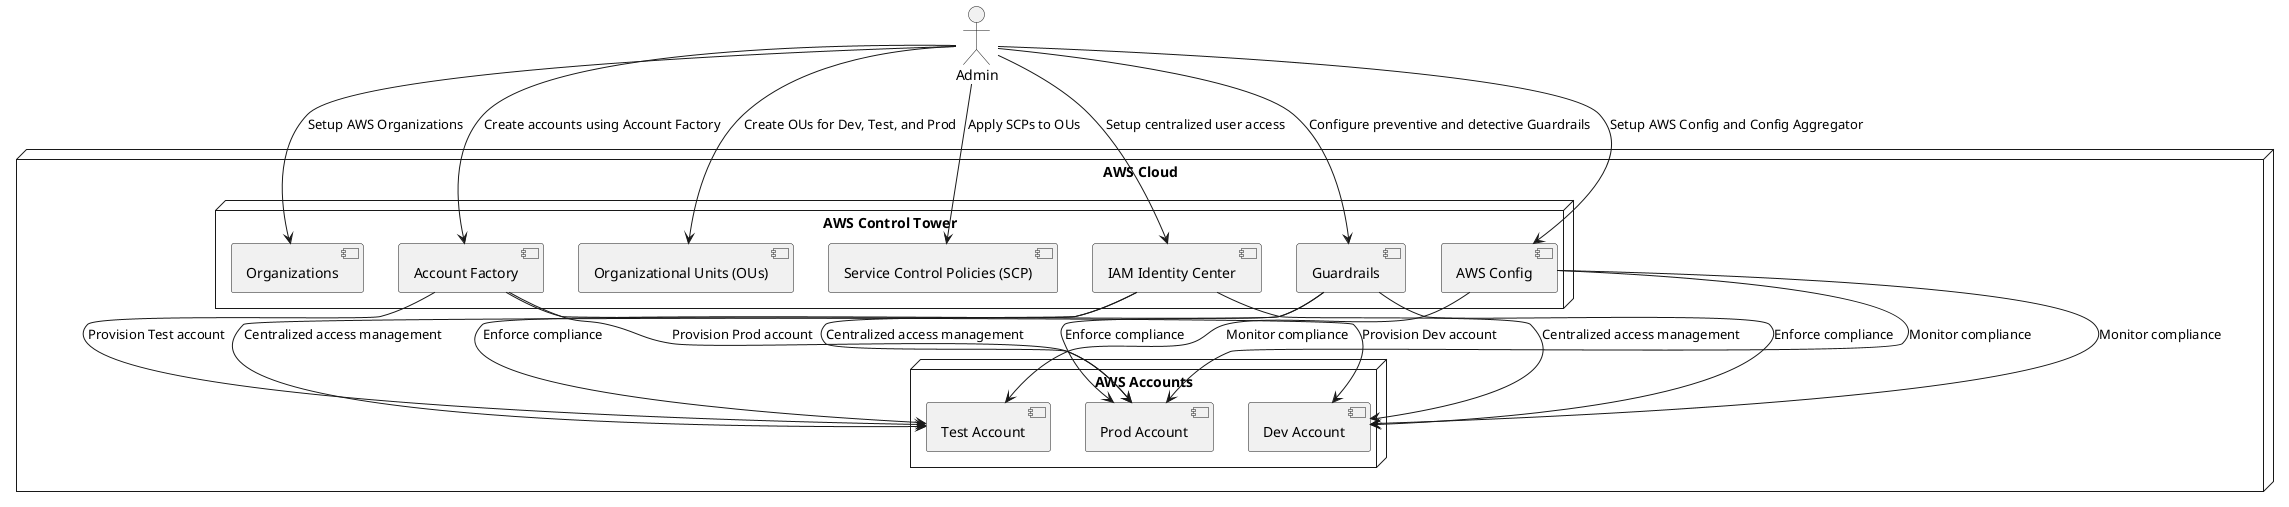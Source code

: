 @startuml

actor "Admin" as Admin

node "AWS Cloud" {
    node "AWS Control Tower" {
        [Organizations] as Org
        [Account Factory] as AccountFactory
        [Organizational Units (OUs)] as OUs
        [Service Control Policies (SCP)] as SCP
        [IAM Identity Center] as IdentityCenter
        [Guardrails] as Guardrails
        [AWS Config] as Config
    }

    node "AWS Accounts" {
        [Dev Account] as Dev
        [Test Account] as Test
        [Prod Account] as Prod
    }
}

Admin --> Org : Setup AWS Organizations
Admin --> AccountFactory : Create accounts using Account Factory
Admin --> OUs : Create OUs for Dev, Test, and Prod
Admin --> SCP : Apply SCPs to OUs
Admin --> IdentityCenter : Setup centralized user access
Admin --> Guardrails : Configure preventive and detective Guardrails
Admin --> Config : Setup AWS Config and Config Aggregator

AccountFactory --> Dev : Provision Dev account
AccountFactory --> Test : Provision Test account
AccountFactory --> Prod : Provision Prod account

IdentityCenter --> Dev : Centralized access management
IdentityCenter --> Test : Centralized access management
IdentityCenter --> Prod : Centralized access management

Guardrails --> Dev : Enforce compliance
Guardrails --> Test : Enforce compliance
Guardrails --> Prod : Enforce compliance

Config --> Dev : Monitor compliance
Config --> Test : Monitor compliance
Config --> Prod : Monitor compliance

@enduml
